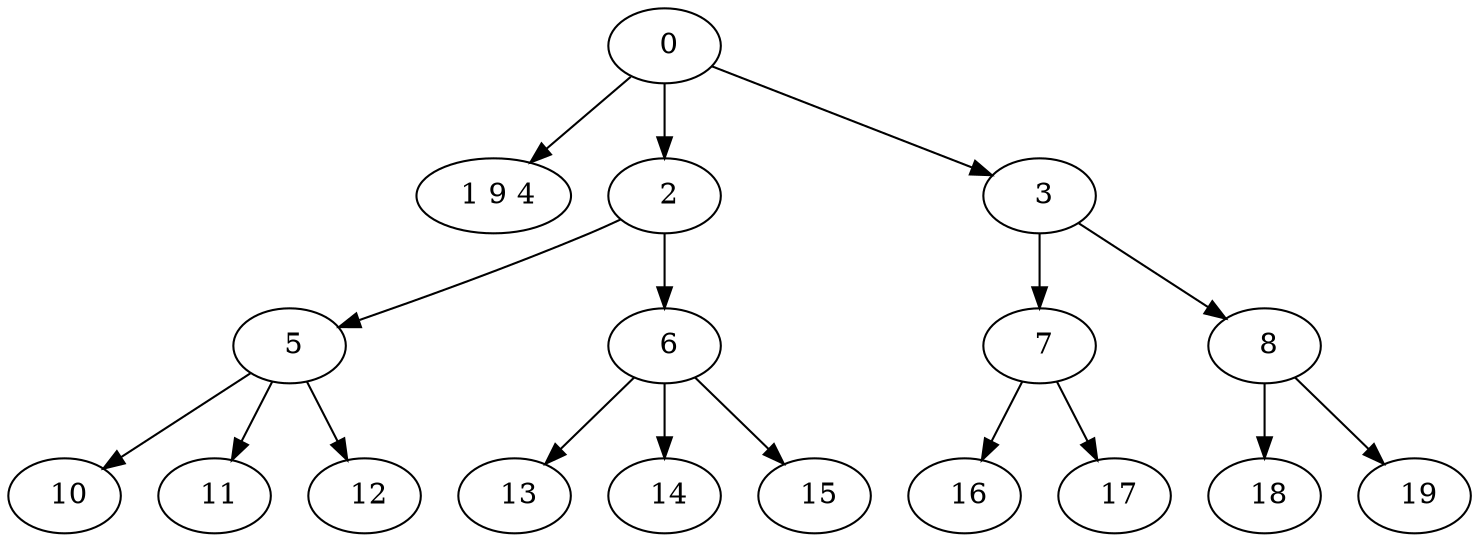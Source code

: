 digraph mytree {
" 0" -> " 1 9 4";
" 0" -> " 2";
" 0" -> " 3";
" 1 9 4";
" 2" -> " 5";
" 2" -> " 6";
" 3" -> " 7";
" 3" -> " 8";
" 10";
" 11";
" 12";
" 5" -> " 10";
" 5" -> " 11";
" 5" -> " 12";
" 6" -> " 13";
" 6" -> " 14";
" 6" -> " 15";
" 7" -> " 16";
" 7" -> " 17";
" 8" -> " 18";
" 8" -> " 19";
" 18";
" 13";
" 14";
" 15";
" 16";
" 17";
" 19";
}
